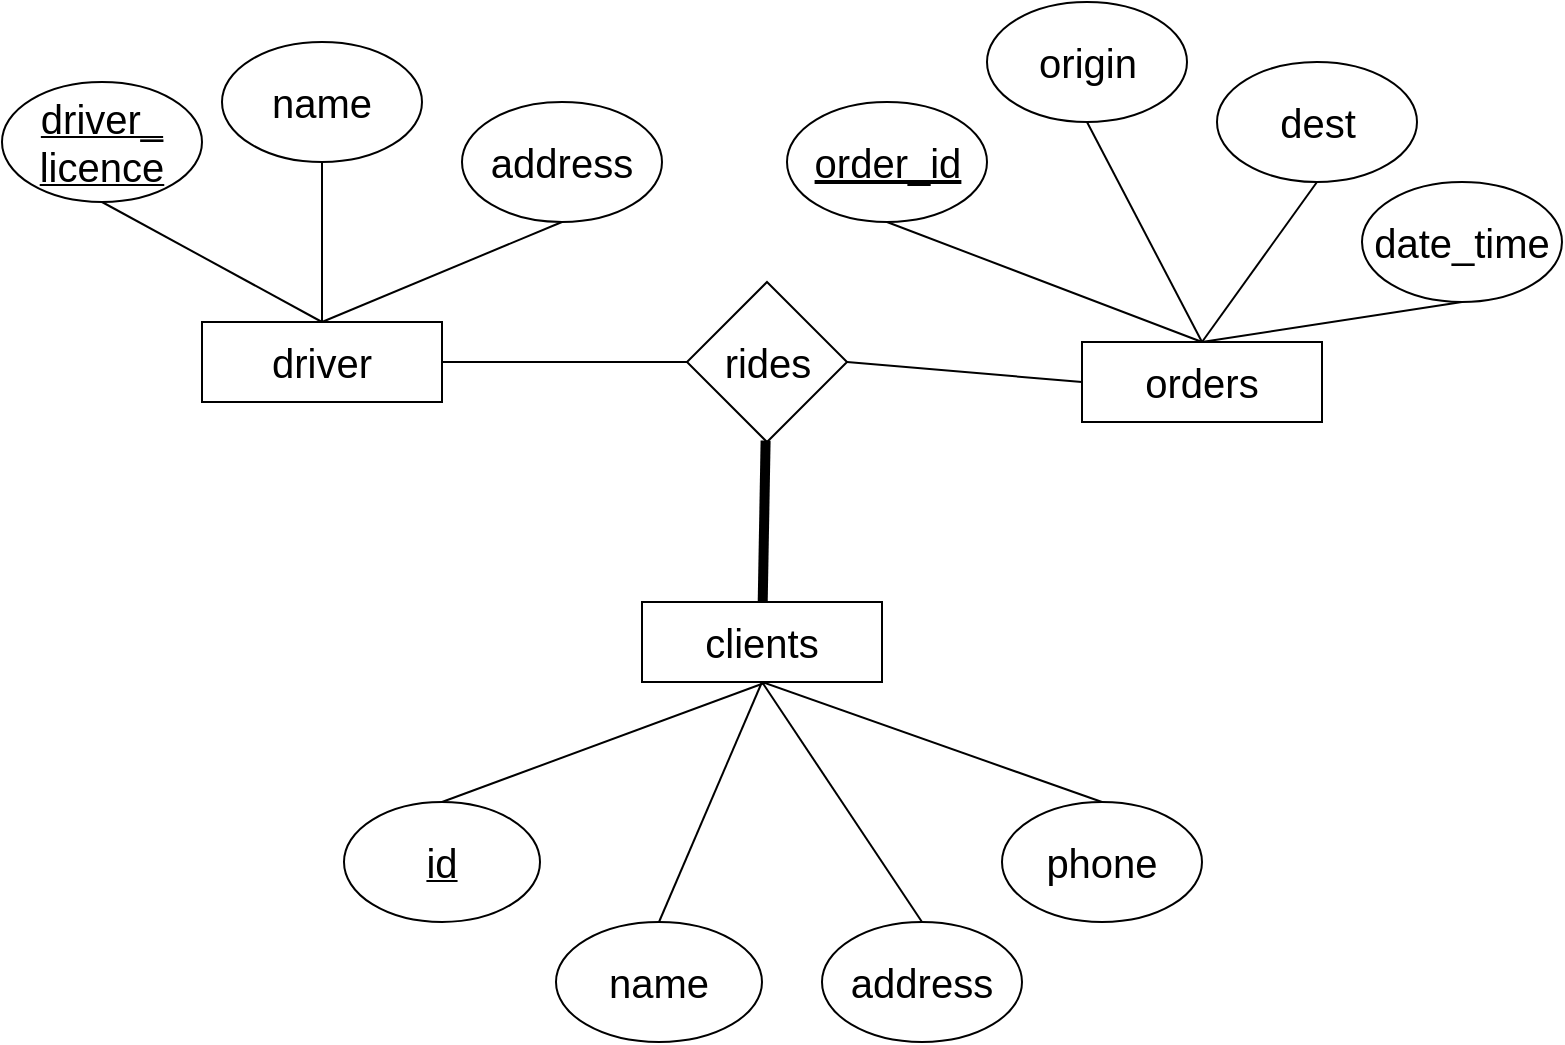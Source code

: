 <mxfile version="12.3.6" type="github" pages="3"><diagram id="dDo8gDCJcJh3sBn9VEXS" name="Page-1"><mxGraphModel dx="946" dy="574" grid="1" gridSize="10" guides="1" tooltips="1" connect="1" arrows="1" fold="1" page="1" pageScale="1" pageWidth="850" pageHeight="1100" math="0" shadow="0"><root><mxCell id="0"/><mxCell id="1" parent="0"/><mxCell id="aXUGcEBTSlNBQqPtQ5VC-1" value="&lt;font style=&quot;font-size: 20px&quot;&gt;name&lt;/font&gt;" style="ellipse;whiteSpace=wrap;html=1;" parent="1" vertex="1"><mxGeometry x="170" y="40" width="100" height="60" as="geometry"/></mxCell><mxCell id="aXUGcEBTSlNBQqPtQ5VC-4" value="&lt;u&gt;&lt;font style=&quot;font-size: 20px&quot;&gt;driver_ licence&lt;/font&gt;&lt;/u&gt;" style="ellipse;whiteSpace=wrap;html=1;" parent="1" vertex="1"><mxGeometry x="60" y="60" width="100" height="60" as="geometry"/></mxCell><mxCell id="aXUGcEBTSlNBQqPtQ5VC-5" value="&lt;font style=&quot;font-size: 20px&quot;&gt;driver&lt;/font&gt;" style="rounded=0;whiteSpace=wrap;html=1;" parent="1" vertex="1"><mxGeometry x="160" y="180" width="120" height="40" as="geometry"/></mxCell><mxCell id="aXUGcEBTSlNBQqPtQ5VC-10" value="&lt;font style=&quot;font-size: 20px&quot;&gt;clients&lt;/font&gt;" style="rounded=0;whiteSpace=wrap;html=1;direction=east;" parent="1" vertex="1"><mxGeometry x="380" y="320" width="120" height="40" as="geometry"/></mxCell><mxCell id="aXUGcEBTSlNBQqPtQ5VC-8" value="&lt;font style=&quot;font-size: 20px&quot;&gt;address&lt;/font&gt;" style="ellipse;whiteSpace=wrap;html=1;" parent="1" vertex="1"><mxGeometry x="290" y="70" width="100" height="60" as="geometry"/></mxCell><mxCell id="aXUGcEBTSlNBQqPtQ5VC-12" value="&lt;font style=&quot;font-size: 20px&quot;&gt;name&lt;/font&gt;" style="ellipse;whiteSpace=wrap;html=1;direction=east;" parent="1" vertex="1"><mxGeometry x="337" y="480" width="103" height="60" as="geometry"/></mxCell><mxCell id="aXUGcEBTSlNBQqPtQ5VC-13" value="&lt;font style=&quot;font-size: 20px&quot;&gt;address&lt;/font&gt;" style="ellipse;whiteSpace=wrap;html=1;direction=east;" parent="1" vertex="1"><mxGeometry x="470" y="480" width="100" height="60" as="geometry"/></mxCell><mxCell id="aXUGcEBTSlNBQqPtQ5VC-14" value="&lt;font style=&quot;font-size: 20px&quot;&gt;phone&lt;/font&gt;" style="ellipse;whiteSpace=wrap;html=1;direction=east;" parent="1" vertex="1"><mxGeometry x="560" y="420" width="100" height="60" as="geometry"/></mxCell><mxCell id="aXUGcEBTSlNBQqPtQ5VC-15" value="&lt;font style=&quot;font-size: 20px&quot;&gt;id&lt;/font&gt;" style="ellipse;whiteSpace=wrap;html=1;direction=east;fontStyle=4" parent="1" vertex="1"><mxGeometry x="231" y="420" width="98" height="60" as="geometry"/></mxCell><mxCell id="aXUGcEBTSlNBQqPtQ5VC-16" value="" style="endArrow=none;html=1;exitX=0.5;exitY=1;exitDx=0;exitDy=0;entryX=0.5;entryY=0;entryDx=0;entryDy=0;" parent="1" source="aXUGcEBTSlNBQqPtQ5VC-4" target="aXUGcEBTSlNBQqPtQ5VC-5" edge="1"><mxGeometry width="50" height="50" relative="1" as="geometry"><mxPoint x="60" y="300" as="sourcePoint"/><mxPoint x="110" y="250" as="targetPoint"/></mxGeometry></mxCell><mxCell id="aXUGcEBTSlNBQqPtQ5VC-17" value="" style="endArrow=none;html=1;exitX=0.5;exitY=1;exitDx=0;exitDy=0;" parent="1" source="aXUGcEBTSlNBQqPtQ5VC-1" edge="1"><mxGeometry width="50" height="50" relative="1" as="geometry"><mxPoint x="60" y="300" as="sourcePoint"/><mxPoint x="220" y="180" as="targetPoint"/></mxGeometry></mxCell><mxCell id="aXUGcEBTSlNBQqPtQ5VC-18" value="" style="endArrow=none;html=1;exitX=0.5;exitY=1;exitDx=0;exitDy=0;" parent="1" source="aXUGcEBTSlNBQqPtQ5VC-8" edge="1"><mxGeometry width="50" height="50" relative="1" as="geometry"><mxPoint x="70" y="310" as="sourcePoint"/><mxPoint x="220" y="180" as="targetPoint"/></mxGeometry></mxCell><mxCell id="aXUGcEBTSlNBQqPtQ5VC-19" value="" style="endArrow=none;html=1;exitX=0.5;exitY=0;exitDx=0;exitDy=0;" parent="1" source="aXUGcEBTSlNBQqPtQ5VC-15" edge="1"><mxGeometry width="50" height="50" relative="1" as="geometry"><mxPoint x="-75.5" y="450" as="sourcePoint"/><mxPoint x="442.5" y="360" as="targetPoint"/></mxGeometry></mxCell><mxCell id="aXUGcEBTSlNBQqPtQ5VC-20" value="" style="endArrow=none;html=1;exitX=0.5;exitY=0;exitDx=0;exitDy=0;entryX=0.5;entryY=1;entryDx=0;entryDy=0;" parent="1" source="aXUGcEBTSlNBQqPtQ5VC-12" target="aXUGcEBTSlNBQqPtQ5VC-10" edge="1"><mxGeometry width="50" height="50" relative="1" as="geometry"><mxPoint x="-65.5" y="460" as="sourcePoint"/><mxPoint x="-15.5" y="410" as="targetPoint"/></mxGeometry></mxCell><mxCell id="aXUGcEBTSlNBQqPtQ5VC-21" value="" style="endArrow=none;html=1;exitX=0.5;exitY=1;exitDx=0;exitDy=0;entryX=0.5;entryY=0;entryDx=0;entryDy=0;" parent="1" source="aXUGcEBTSlNBQqPtQ5VC-10" target="aXUGcEBTSlNBQqPtQ5VC-13" edge="1"><mxGeometry width="50" height="50" relative="1" as="geometry"><mxPoint x="564.5" y="310" as="sourcePoint"/><mxPoint x="511.5" y="400" as="targetPoint"/></mxGeometry></mxCell><mxCell id="aXUGcEBTSlNBQqPtQ5VC-22" value="" style="endArrow=none;html=1;entryX=0.5;entryY=0;entryDx=0;entryDy=0;exitX=0.5;exitY=1;exitDx=0;exitDy=0;" parent="1" source="aXUGcEBTSlNBQqPtQ5VC-10" target="aXUGcEBTSlNBQqPtQ5VC-14" edge="1"><mxGeometry width="50" height="50" relative="1" as="geometry"><mxPoint x="442.5" y="370" as="sourcePoint"/><mxPoint x="679.5" y="270" as="targetPoint"/></mxGeometry></mxCell><mxCell id="aXUGcEBTSlNBQqPtQ5VC-23" value="&lt;font style=&quot;font-size: 20px&quot;&gt;rides&lt;/font&gt;" style="rhombus;whiteSpace=wrap;html=1;" parent="1" vertex="1"><mxGeometry x="402.5" y="160" width="80" height="80" as="geometry"/></mxCell><mxCell id="aXUGcEBTSlNBQqPtQ5VC-25" value="" style="endArrow=none;html=1;exitX=1;exitY=0.5;exitDx=0;exitDy=0;entryX=0;entryY=0.5;entryDx=0;entryDy=0;" parent="1" source="aXUGcEBTSlNBQqPtQ5VC-5" target="aXUGcEBTSlNBQqPtQ5VC-23" edge="1"><mxGeometry width="50" height="50" relative="1" as="geometry"><mxPoint x="60" y="580" as="sourcePoint"/><mxPoint x="110" y="530" as="targetPoint"/></mxGeometry></mxCell><mxCell id="j7_4uUIytlp7w_XDPPgD-2" value="" style="endArrow=none;html=1;strokeWidth=5;" edge="1" parent="1" source="aXUGcEBTSlNBQqPtQ5VC-10" target="aXUGcEBTSlNBQqPtQ5VC-23"><mxGeometry width="50" height="50" relative="1" as="geometry"><mxPoint x="443.5" y="320" as="sourcePoint"/><mxPoint x="443" y="240" as="targetPoint"/></mxGeometry></mxCell><mxCell id="j7_4uUIytlp7w_XDPPgD-7" value="&lt;font style=&quot;font-size: 20px&quot;&gt;dest&lt;/font&gt;" style="ellipse;whiteSpace=wrap;html=1;" vertex="1" parent="1"><mxGeometry x="667.5" y="50" width="100" height="60" as="geometry"/></mxCell><mxCell id="j7_4uUIytlp7w_XDPPgD-8" value="&lt;span style=&quot;font-size: 20px&quot;&gt;origin&lt;/span&gt;" style="ellipse;whiteSpace=wrap;html=1;" vertex="1" parent="1"><mxGeometry x="552.5" y="20" width="100" height="60" as="geometry"/></mxCell><mxCell id="j7_4uUIytlp7w_XDPPgD-9" value="&lt;font style=&quot;font-size: 20px&quot;&gt;orders&lt;/font&gt;" style="rounded=0;whiteSpace=wrap;html=1;" vertex="1" parent="1"><mxGeometry x="600" y="190" width="120" height="40" as="geometry"/></mxCell><mxCell id="j7_4uUIytlp7w_XDPPgD-10" value="" style="endArrow=none;html=1;exitX=0.5;exitY=1;exitDx=0;exitDy=0;entryX=0.5;entryY=0;entryDx=0;entryDy=0;" edge="1" parent="1" source="j7_4uUIytlp7w_XDPPgD-8" target="j7_4uUIytlp7w_XDPPgD-9"><mxGeometry width="50" height="50" relative="1" as="geometry"><mxPoint x="500" y="310" as="sourcePoint"/><mxPoint x="550" y="260" as="targetPoint"/></mxGeometry></mxCell><mxCell id="j7_4uUIytlp7w_XDPPgD-11" value="" style="endArrow=none;html=1;exitX=0.5;exitY=1;exitDx=0;exitDy=0;" edge="1" parent="1" source="j7_4uUIytlp7w_XDPPgD-7"><mxGeometry width="50" height="50" relative="1" as="geometry"><mxPoint x="500" y="310" as="sourcePoint"/><mxPoint x="660" y="190" as="targetPoint"/></mxGeometry></mxCell><mxCell id="j7_4uUIytlp7w_XDPPgD-13" value="" style="endArrow=none;html=1;exitX=0.5;exitY=1;exitDx=0;exitDy=0;" edge="1" source="j7_4uUIytlp7w_XDPPgD-14" parent="1"><mxGeometry width="50" height="50" relative="1" as="geometry"><mxPoint x="510" y="320" as="sourcePoint"/><mxPoint x="660" y="190" as="targetPoint"/></mxGeometry></mxCell><mxCell id="j7_4uUIytlp7w_XDPPgD-14" value="&lt;font style=&quot;font-size: 20px&quot;&gt;date_time&lt;/font&gt;" style="ellipse;whiteSpace=wrap;html=1;" vertex="1" parent="1"><mxGeometry x="740" y="110" width="100" height="60" as="geometry"/></mxCell><mxCell id="j7_4uUIytlp7w_XDPPgD-15" value="" style="endArrow=none;html=1;exitX=0.5;exitY=1;exitDx=0;exitDy=0;entryX=0.5;entryY=0;entryDx=0;entryDy=0;" edge="1" parent="1" source="j7_4uUIytlp7w_XDPPgD-16" target="j7_4uUIytlp7w_XDPPgD-9"><mxGeometry width="50" height="50" relative="1" as="geometry"><mxPoint x="210" y="270" as="sourcePoint"/><mxPoint x="360" y="140" as="targetPoint"/></mxGeometry></mxCell><mxCell id="j7_4uUIytlp7w_XDPPgD-16" value="&lt;font style=&quot;font-size: 20px&quot;&gt;&lt;u&gt;order_id&lt;/u&gt;&lt;/font&gt;" style="ellipse;whiteSpace=wrap;html=1;" vertex="1" parent="1"><mxGeometry x="452.5" y="70" width="100" height="60" as="geometry"/></mxCell><mxCell id="6fDu1Q04IHqTtDX3NGB6-1" value="" style="endArrow=none;html=1;strokeWidth=1;entryX=0;entryY=0.5;entryDx=0;entryDy=0;exitX=1;exitY=0.5;exitDx=0;exitDy=0;" edge="1" parent="1" source="aXUGcEBTSlNBQqPtQ5VC-23" target="j7_4uUIytlp7w_XDPPgD-9"><mxGeometry width="50" height="50" relative="1" as="geometry"><mxPoint x="502.5" y="225" as="sourcePoint"/><mxPoint x="552.5" y="175" as="targetPoint"/></mxGeometry></mxCell></root></mxGraphModel></diagram><diagram id="_hw34IiWxeyrS-UrP6BP" name="Page-2"><mxGraphModel dx="946" dy="574" grid="1" gridSize="10" guides="1" tooltips="1" connect="1" arrows="1" fold="1" page="1" pageScale="1" pageWidth="850" pageHeight="1100" math="0" shadow="0"><root><mxCell id="EcH3HL9v1VkjTXADtrov-0"/><mxCell id="EcH3HL9v1VkjTXADtrov-1" parent="EcH3HL9v1VkjTXADtrov-0"/><mxCell id="H5v3HJden_0ZNefUBsjV-0" value="&lt;font style=&quot;font-size: 20px&quot;&gt;usage&lt;/font&gt;" style="ellipse;whiteSpace=wrap;html=1;" vertex="1" parent="EcH3HL9v1VkjTXADtrov-1"><mxGeometry x="250" y="70" width="100" height="60" as="geometry"/></mxCell><mxCell id="H5v3HJden_0ZNefUBsjV-1" value="&lt;u&gt;&lt;font style=&quot;font-size: 20px&quot;&gt;number&lt;/font&gt;&lt;/u&gt;" style="ellipse;whiteSpace=wrap;html=1;" vertex="1" parent="EcH3HL9v1VkjTXADtrov-1"><mxGeometry x="100" y="80" width="100" height="60" as="geometry"/></mxCell><mxCell id="H5v3HJden_0ZNefUBsjV-2" value="&lt;font style=&quot;font-size: 20px&quot;&gt;rooms&lt;/font&gt;" style="rounded=0;whiteSpace=wrap;html=1;" vertex="1" parent="EcH3HL9v1VkjTXADtrov-1"><mxGeometry x="162" y="190" width="120" height="40" as="geometry"/></mxCell><mxCell id="H5v3HJden_0ZNefUBsjV-3" value="&lt;font style=&quot;font-size: 20px&quot;&gt;patients&lt;/font&gt;" style="rounded=0;whiteSpace=wrap;html=1;direction=east;" vertex="1" parent="EcH3HL9v1VkjTXADtrov-1"><mxGeometry x="382.5" y="320" width="120" height="40" as="geometry"/></mxCell><mxCell id="H5v3HJden_0ZNefUBsjV-5" value="&lt;font style=&quot;font-size: 20px&quot;&gt;name&lt;/font&gt;" style="ellipse;whiteSpace=wrap;html=1;direction=east;" vertex="1" parent="EcH3HL9v1VkjTXADtrov-1"><mxGeometry x="320" y="470" width="103" height="60" as="geometry"/></mxCell><mxCell id="H5v3HJden_0ZNefUBsjV-6" value="&lt;font style=&quot;font-size: 20px&quot;&gt;age&lt;/font&gt;" style="ellipse;whiteSpace=wrap;html=1;direction=east;" vertex="1" parent="EcH3HL9v1VkjTXADtrov-1"><mxGeometry x="452.5" y="470" width="100" height="60" as="geometry"/></mxCell><mxCell id="H5v3HJden_0ZNefUBsjV-7" value="&lt;font style=&quot;font-size: 20px&quot;&gt;phone&lt;/font&gt;" style="ellipse;whiteSpace=wrap;html=1;direction=east;" vertex="1" parent="EcH3HL9v1VkjTXADtrov-1"><mxGeometry x="532.5" y="410" width="100" height="60" as="geometry"/></mxCell><mxCell id="H5v3HJden_0ZNefUBsjV-8" value="&lt;font style=&quot;font-size: 20px&quot;&gt;patient_id&lt;/font&gt;" style="ellipse;whiteSpace=wrap;html=1;direction=east;fontStyle=4" vertex="1" parent="EcH3HL9v1VkjTXADtrov-1"><mxGeometry x="222" y="410" width="98" height="60" as="geometry"/></mxCell><mxCell id="H5v3HJden_0ZNefUBsjV-9" value="" style="endArrow=none;html=1;exitX=0.5;exitY=1;exitDx=0;exitDy=0;entryX=0.5;entryY=0;entryDx=0;entryDy=0;" edge="1" parent="EcH3HL9v1VkjTXADtrov-1" source="H5v3HJden_0ZNefUBsjV-1" target="H5v3HJden_0ZNefUBsjV-2"><mxGeometry width="50" height="50" relative="1" as="geometry"><mxPoint x="60" y="300" as="sourcePoint"/><mxPoint x="110" y="250" as="targetPoint"/></mxGeometry></mxCell><mxCell id="H5v3HJden_0ZNefUBsjV-10" value="" style="endArrow=none;html=1;exitX=0.5;exitY=1;exitDx=0;exitDy=0;entryX=0.5;entryY=0;entryDx=0;entryDy=0;" edge="1" parent="EcH3HL9v1VkjTXADtrov-1" source="H5v3HJden_0ZNefUBsjV-0" target="H5v3HJden_0ZNefUBsjV-2"><mxGeometry width="50" height="50" relative="1" as="geometry"><mxPoint x="60" y="300" as="sourcePoint"/><mxPoint x="220" y="180" as="targetPoint"/></mxGeometry></mxCell><mxCell id="H5v3HJden_0ZNefUBsjV-12" value="" style="endArrow=none;html=1;exitX=0.735;exitY=0.067;exitDx=0;exitDy=0;exitPerimeter=0;" edge="1" parent="EcH3HL9v1VkjTXADtrov-1" source="H5v3HJden_0ZNefUBsjV-8"><mxGeometry width="50" height="50" relative="1" as="geometry"><mxPoint x="-75.5" y="450" as="sourcePoint"/><mxPoint x="442.5" y="360" as="targetPoint"/></mxGeometry></mxCell><mxCell id="H5v3HJden_0ZNefUBsjV-13" value="" style="endArrow=none;html=1;exitX=0.5;exitY=0;exitDx=0;exitDy=0;entryX=0.5;entryY=1;entryDx=0;entryDy=0;" edge="1" parent="EcH3HL9v1VkjTXADtrov-1" source="H5v3HJden_0ZNefUBsjV-5" target="H5v3HJden_0ZNefUBsjV-3"><mxGeometry width="50" height="50" relative="1" as="geometry"><mxPoint x="-65.5" y="460" as="sourcePoint"/><mxPoint x="-15.5" y="410" as="targetPoint"/></mxGeometry></mxCell><mxCell id="H5v3HJden_0ZNefUBsjV-14" value="" style="endArrow=none;html=1;exitX=0.5;exitY=1;exitDx=0;exitDy=0;" edge="1" parent="EcH3HL9v1VkjTXADtrov-1" source="H5v3HJden_0ZNefUBsjV-3" target="H5v3HJden_0ZNefUBsjV-6"><mxGeometry width="50" height="50" relative="1" as="geometry"><mxPoint x="564.5" y="310" as="sourcePoint"/><mxPoint x="493" y="470" as="targetPoint"/></mxGeometry></mxCell><mxCell id="H5v3HJden_0ZNefUBsjV-15" value="" style="endArrow=none;html=1;entryX=0.5;entryY=0;entryDx=0;entryDy=0;exitX=0.5;exitY=1;exitDx=0;exitDy=0;" edge="1" parent="EcH3HL9v1VkjTXADtrov-1" source="H5v3HJden_0ZNefUBsjV-3" target="H5v3HJden_0ZNefUBsjV-7"><mxGeometry width="50" height="50" relative="1" as="geometry"><mxPoint x="442.5" y="370" as="sourcePoint"/><mxPoint x="679.5" y="270" as="targetPoint"/></mxGeometry></mxCell><mxCell id="H5v3HJden_0ZNefUBsjV-16" value="&lt;font style=&quot;font-size: 20px&quot;&gt;Assign&lt;/font&gt;" style="rhombus;whiteSpace=wrap;html=1;" vertex="1" parent="EcH3HL9v1VkjTXADtrov-1"><mxGeometry x="231" y="250" width="80" height="80" as="geometry"/></mxCell><mxCell id="H5v3HJden_0ZNefUBsjV-17" value="" style="endArrow=none;html=1;exitX=0.5;exitY=1;exitDx=0;exitDy=0;entryX=0;entryY=0;entryDx=0;entryDy=0;" edge="1" parent="EcH3HL9v1VkjTXADtrov-1" source="H5v3HJden_0ZNefUBsjV-2" target="H5v3HJden_0ZNefUBsjV-16"><mxGeometry width="50" height="50" relative="1" as="geometry"><mxPoint x="60" y="580" as="sourcePoint"/><mxPoint x="110" y="530" as="targetPoint"/></mxGeometry></mxCell><mxCell id="H5v3HJden_0ZNefUBsjV-20" value="&lt;span style=&quot;font-size: 20px&quot;&gt;phone&lt;/span&gt;" style="ellipse;whiteSpace=wrap;html=1;" vertex="1" parent="EcH3HL9v1VkjTXADtrov-1"><mxGeometry x="690" y="80" width="100" height="60" as="geometry"/></mxCell><mxCell id="H5v3HJden_0ZNefUBsjV-22" value="&lt;font style=&quot;font-size: 20px&quot;&gt;doctors&lt;/font&gt;" style="rounded=0;whiteSpace=wrap;html=1;" vertex="1" parent="EcH3HL9v1VkjTXADtrov-1"><mxGeometry x="600" y="190" width="120" height="40" as="geometry"/></mxCell><mxCell id="H5v3HJden_0ZNefUBsjV-23" value="" style="endArrow=none;html=1;exitX=0.5;exitY=1;exitDx=0;exitDy=0;entryX=0.5;entryY=0;entryDx=0;entryDy=0;" edge="1" parent="EcH3HL9v1VkjTXADtrov-1" source="H5v3HJden_0ZNefUBsjV-20" target="H5v3HJden_0ZNefUBsjV-22"><mxGeometry width="50" height="50" relative="1" as="geometry"><mxPoint x="500" y="310" as="sourcePoint"/><mxPoint x="550" y="260" as="targetPoint"/></mxGeometry></mxCell><mxCell id="H5v3HJden_0ZNefUBsjV-27" value="" style="endArrow=none;html=1;exitX=0.5;exitY=1;exitDx=0;exitDy=0;entryX=0.5;entryY=0;entryDx=0;entryDy=0;" edge="1" parent="EcH3HL9v1VkjTXADtrov-1" source="H5v3HJden_0ZNefUBsjV-28" target="H5v3HJden_0ZNefUBsjV-22"><mxGeometry width="50" height="50" relative="1" as="geometry"><mxPoint x="210" y="270" as="sourcePoint"/><mxPoint x="360" y="140" as="targetPoint"/></mxGeometry></mxCell><mxCell id="H5v3HJden_0ZNefUBsjV-28" value="&lt;font style=&quot;font-size: 20px&quot;&gt;&lt;u&gt;doctor_id&lt;/u&gt;&lt;/font&gt;" style="ellipse;whiteSpace=wrap;html=1;" vertex="1" parent="EcH3HL9v1VkjTXADtrov-1"><mxGeometry x="542.5" y="70" width="100" height="60" as="geometry"/></mxCell><mxCell id="H5v3HJden_0ZNefUBsjV-29" value="&lt;font style=&quot;font-size: 20px&quot;&gt;Treat&lt;/font&gt;" style="rhombus;whiteSpace=wrap;html=1;" vertex="1" parent="EcH3HL9v1VkjTXADtrov-1"><mxGeometry x="552.5" y="250" width="80" height="80" as="geometry"/></mxCell><mxCell id="H5v3HJden_0ZNefUBsjV-30" value="" style="endArrow=none;html=1;strokeWidth=1;entryX=0.5;entryY=1;entryDx=0;entryDy=0;" edge="1" parent="EcH3HL9v1VkjTXADtrov-1" source="H5v3HJden_0ZNefUBsjV-29" target="H5v3HJden_0ZNefUBsjV-22"><mxGeometry width="50" height="50" relative="1" as="geometry"><mxPoint x="617.5" y="290" as="sourcePoint"/><mxPoint x="667.5" y="240" as="targetPoint"/></mxGeometry></mxCell><mxCell id="H5v3HJden_0ZNefUBsjV-31" value="" style="endArrow=none;html=1;strokeWidth=1;entryX=0;entryY=1;entryDx=0;entryDy=0;exitX=1;exitY=0.5;exitDx=0;exitDy=0;" edge="1" parent="EcH3HL9v1VkjTXADtrov-1" source="H5v3HJden_0ZNefUBsjV-3" target="H5v3HJden_0ZNefUBsjV-29"><mxGeometry width="50" height="50" relative="1" as="geometry"><mxPoint x="477.5" y="330" as="sourcePoint"/><mxPoint x="510" y="300" as="targetPoint"/></mxGeometry></mxCell><mxCell id="H5v3HJden_0ZNefUBsjV-34" value="" style="endArrow=classic;html=1;strokeWidth=4;exitX=0;exitY=0.5;exitDx=0;exitDy=0;entryX=1;entryY=1;entryDx=0;entryDy=0;" edge="1" parent="EcH3HL9v1VkjTXADtrov-1" source="H5v3HJden_0ZNefUBsjV-3" target="H5v3HJden_0ZNefUBsjV-16"><mxGeometry width="50" height="50" relative="1" as="geometry"><mxPoint x="343.5" y="375" as="sourcePoint"/><mxPoint x="297" y="325" as="targetPoint"/></mxGeometry></mxCell></root></mxGraphModel></diagram><diagram id="_uFXDnOPRRyYwGKDDfBJ" name="Page-3"><mxGraphModel dx="946" dy="574" grid="1" gridSize="10" guides="1" tooltips="1" connect="1" arrows="1" fold="1" page="1" pageScale="1" pageWidth="850" pageHeight="1100" math="0" shadow="0"><root><mxCell id="omLXU87U6L42p3VNOfEs-0"/><mxCell id="omLXU87U6L42p3VNOfEs-1" parent="omLXU87U6L42p3VNOfEs-0"/></root></mxGraphModel></diagram></mxfile>